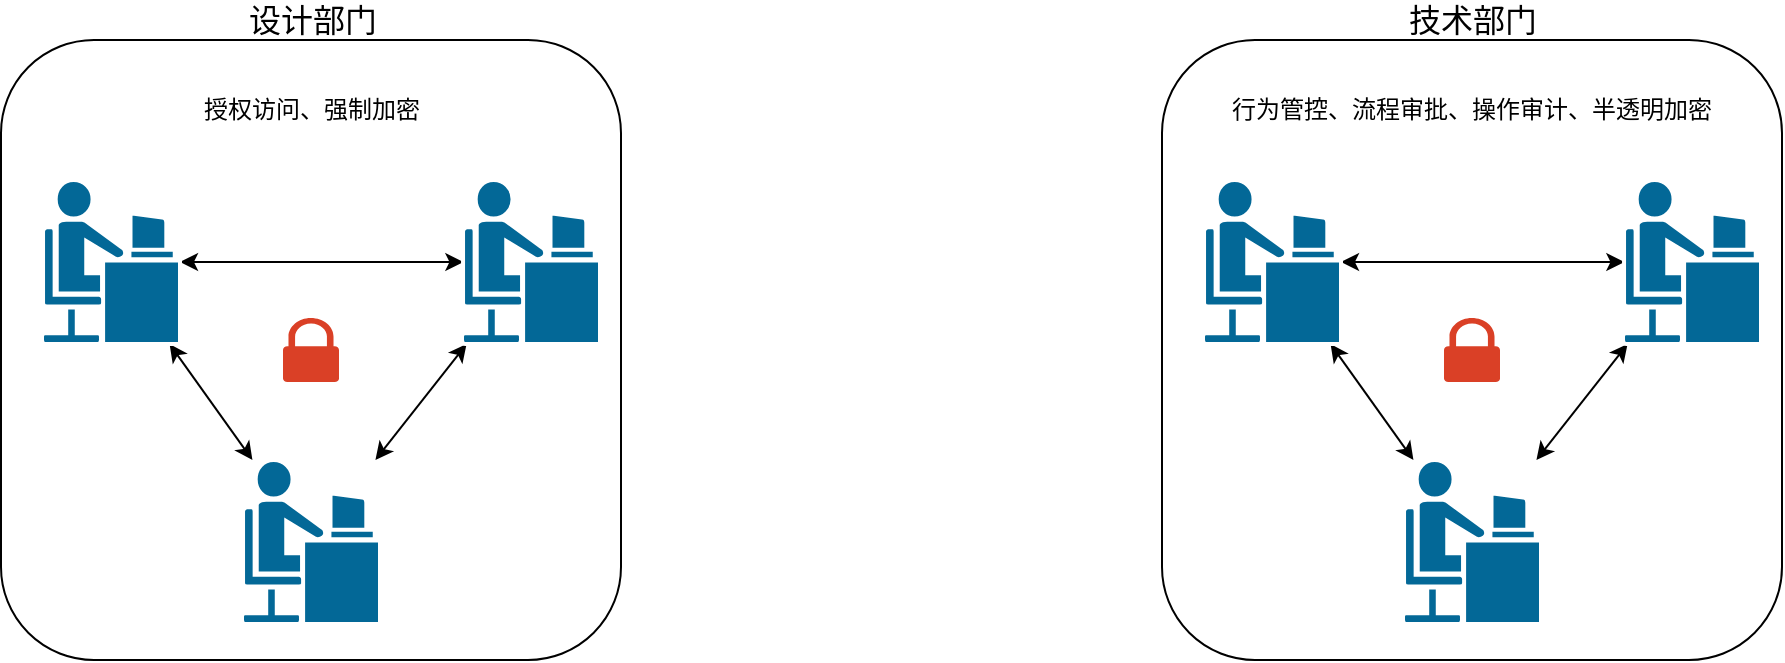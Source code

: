 <mxfile version="15.5.7" type="github">
  <diagram id="zvL8GlTMc8eFtZUIkf8F" name="企业内部">
    <mxGraphModel dx="1395" dy="899" grid="1" gridSize="10" guides="1" tooltips="1" connect="1" arrows="1" fold="1" page="1" pageScale="1" pageWidth="827" pageHeight="1169" math="0" shadow="0">
      <root>
        <mxCell id="0" />
        <mxCell id="1" parent="0" />
        <mxCell id="PV1jHBKMlM598l_tTO8h-10" value="" style="whiteSpace=wrap;html=1;aspect=fixed;fillColor=none;rounded=1;" vertex="1" parent="1">
          <mxGeometry x="319.5" y="120" width="310" height="310" as="geometry" />
        </mxCell>
        <mxCell id="PV1jHBKMlM598l_tTO8h-7" style="rounded=0;orthogonalLoop=1;jettySize=auto;html=1;startArrow=classic;startFill=1;" edge="1" parent="1" source="PV1jHBKMlM598l_tTO8h-3" target="PV1jHBKMlM598l_tTO8h-5">
          <mxGeometry relative="1" as="geometry" />
        </mxCell>
        <mxCell id="PV1jHBKMlM598l_tTO8h-9" style="edgeStyle=none;rounded=0;orthogonalLoop=1;jettySize=auto;html=1;entryX=0.01;entryY=0.5;entryDx=0;entryDy=0;entryPerimeter=0;startArrow=classic;startFill=1;" edge="1" parent="1" source="PV1jHBKMlM598l_tTO8h-3" target="PV1jHBKMlM598l_tTO8h-6">
          <mxGeometry relative="1" as="geometry" />
        </mxCell>
        <mxCell id="PV1jHBKMlM598l_tTO8h-3" value="" style="shape=mxgraph.cisco.people.androgenous_person;html=1;pointerEvents=1;dashed=0;fillColor=#036897;strokeColor=#ffffff;strokeWidth=2;verticalLabelPosition=bottom;verticalAlign=top;align=center;outlineConnect=0;" vertex="1" parent="1">
          <mxGeometry x="340" y="190" width="69" height="82" as="geometry" />
        </mxCell>
        <mxCell id="PV1jHBKMlM598l_tTO8h-5" value="" style="shape=mxgraph.cisco.people.androgenous_person;html=1;pointerEvents=1;dashed=0;fillColor=#036897;strokeColor=#ffffff;strokeWidth=2;verticalLabelPosition=bottom;verticalAlign=top;align=center;outlineConnect=0;" vertex="1" parent="1">
          <mxGeometry x="440" y="330" width="69" height="82" as="geometry" />
        </mxCell>
        <mxCell id="PV1jHBKMlM598l_tTO8h-8" style="edgeStyle=none;rounded=0;orthogonalLoop=1;jettySize=auto;html=1;startArrow=classic;startFill=1;" edge="1" parent="1" source="PV1jHBKMlM598l_tTO8h-6" target="PV1jHBKMlM598l_tTO8h-5">
          <mxGeometry relative="1" as="geometry" />
        </mxCell>
        <mxCell id="PV1jHBKMlM598l_tTO8h-6" value="" style="shape=mxgraph.cisco.people.androgenous_person;html=1;pointerEvents=1;dashed=0;fillColor=#036897;strokeColor=#ffffff;strokeWidth=2;verticalLabelPosition=bottom;verticalAlign=top;align=center;outlineConnect=0;" vertex="1" parent="1">
          <mxGeometry x="550" y="190" width="69" height="82" as="geometry" />
        </mxCell>
        <mxCell id="PV1jHBKMlM598l_tTO8h-11" value="授权访问、强制加密" style="text;html=1;strokeColor=none;fillColor=none;align=center;verticalAlign=middle;whiteSpace=wrap;rounded=0;" vertex="1" parent="1">
          <mxGeometry x="399.5" y="140" width="150" height="30" as="geometry" />
        </mxCell>
        <mxCell id="PV1jHBKMlM598l_tTO8h-12" value="&lt;font style=&quot;font-size: 16px&quot;&gt;设计部门&lt;/font&gt;" style="text;html=1;align=center;verticalAlign=middle;resizable=0;points=[];autosize=1;strokeColor=none;fillColor=none;" vertex="1" parent="1">
          <mxGeometry x="434.5" y="100" width="80" height="20" as="geometry" />
        </mxCell>
        <mxCell id="PV1jHBKMlM598l_tTO8h-13" value="" style="whiteSpace=wrap;html=1;aspect=fixed;fillColor=none;rounded=1;" vertex="1" parent="1">
          <mxGeometry x="900" y="120" width="310" height="310" as="geometry" />
        </mxCell>
        <mxCell id="PV1jHBKMlM598l_tTO8h-14" style="rounded=0;orthogonalLoop=1;jettySize=auto;html=1;startArrow=classic;startFill=1;" edge="1" parent="1" source="PV1jHBKMlM598l_tTO8h-16" target="PV1jHBKMlM598l_tTO8h-17">
          <mxGeometry relative="1" as="geometry" />
        </mxCell>
        <mxCell id="PV1jHBKMlM598l_tTO8h-15" style="edgeStyle=none;rounded=0;orthogonalLoop=1;jettySize=auto;html=1;entryX=0.01;entryY=0.5;entryDx=0;entryDy=0;entryPerimeter=0;startArrow=classic;startFill=1;" edge="1" parent="1" source="PV1jHBKMlM598l_tTO8h-16" target="PV1jHBKMlM598l_tTO8h-19">
          <mxGeometry relative="1" as="geometry" />
        </mxCell>
        <mxCell id="PV1jHBKMlM598l_tTO8h-16" value="" style="shape=mxgraph.cisco.people.androgenous_person;html=1;pointerEvents=1;dashed=0;fillColor=#036897;strokeColor=#ffffff;strokeWidth=2;verticalLabelPosition=bottom;verticalAlign=top;align=center;outlineConnect=0;" vertex="1" parent="1">
          <mxGeometry x="920.5" y="190" width="69" height="82" as="geometry" />
        </mxCell>
        <mxCell id="PV1jHBKMlM598l_tTO8h-17" value="" style="shape=mxgraph.cisco.people.androgenous_person;html=1;pointerEvents=1;dashed=0;fillColor=#036897;strokeColor=#ffffff;strokeWidth=2;verticalLabelPosition=bottom;verticalAlign=top;align=center;outlineConnect=0;" vertex="1" parent="1">
          <mxGeometry x="1020.5" y="330" width="69" height="82" as="geometry" />
        </mxCell>
        <mxCell id="PV1jHBKMlM598l_tTO8h-18" style="edgeStyle=none;rounded=0;orthogonalLoop=1;jettySize=auto;html=1;startArrow=classic;startFill=1;" edge="1" parent="1" source="PV1jHBKMlM598l_tTO8h-19" target="PV1jHBKMlM598l_tTO8h-17">
          <mxGeometry relative="1" as="geometry" />
        </mxCell>
        <mxCell id="PV1jHBKMlM598l_tTO8h-19" value="" style="shape=mxgraph.cisco.people.androgenous_person;html=1;pointerEvents=1;dashed=0;fillColor=#036897;strokeColor=#ffffff;strokeWidth=2;verticalLabelPosition=bottom;verticalAlign=top;align=center;outlineConnect=0;" vertex="1" parent="1">
          <mxGeometry x="1130.5" y="190" width="69" height="82" as="geometry" />
        </mxCell>
        <mxCell id="PV1jHBKMlM598l_tTO8h-20" value="行为管控、流程审批、操作审计、半透明加密" style="text;html=1;strokeColor=none;fillColor=none;align=center;verticalAlign=middle;whiteSpace=wrap;rounded=0;" vertex="1" parent="1">
          <mxGeometry x="920" y="140" width="270" height="30" as="geometry" />
        </mxCell>
        <mxCell id="PV1jHBKMlM598l_tTO8h-21" value="&lt;font style=&quot;font-size: 16px&quot;&gt;技术部门&lt;/font&gt;" style="text;html=1;align=center;verticalAlign=middle;resizable=0;points=[];autosize=1;strokeColor=none;fillColor=none;" vertex="1" parent="1">
          <mxGeometry x="1015" y="100" width="80" height="20" as="geometry" />
        </mxCell>
        <mxCell id="PV1jHBKMlM598l_tTO8h-24" value="" style="sketch=0;pointerEvents=1;shadow=0;dashed=0;html=1;strokeColor=none;labelPosition=center;verticalLabelPosition=bottom;verticalAlign=top;outlineConnect=0;align=center;shape=mxgraph.office.security.lock_protected;fillColor=#DA4026;fontSize=16;" vertex="1" parent="1">
          <mxGeometry x="460.5" y="259" width="28" height="32" as="geometry" />
        </mxCell>
        <mxCell id="PV1jHBKMlM598l_tTO8h-25" value="" style="sketch=0;pointerEvents=1;shadow=0;dashed=0;html=1;strokeColor=none;labelPosition=center;verticalLabelPosition=bottom;verticalAlign=top;outlineConnect=0;align=center;shape=mxgraph.office.security.lock_protected;fillColor=#DA4026;fontSize=16;" vertex="1" parent="1">
          <mxGeometry x="1041" y="259" width="28" height="32" as="geometry" />
        </mxCell>
      </root>
    </mxGraphModel>
  </diagram>
</mxfile>
